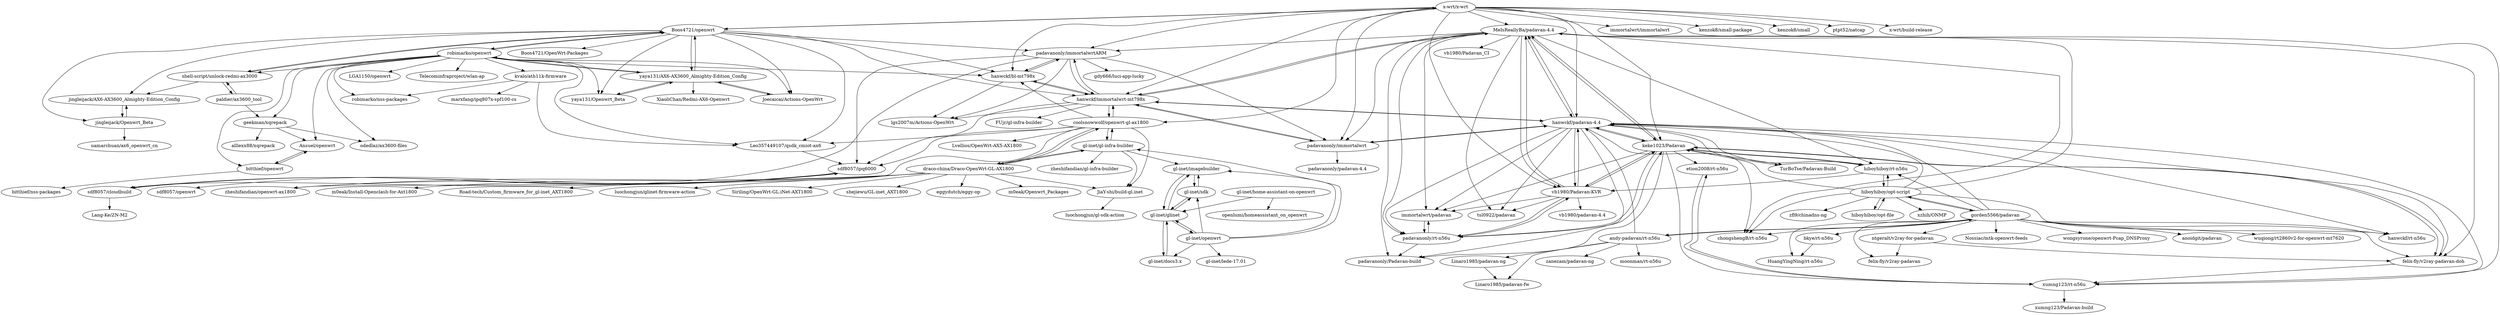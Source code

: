 digraph G {
"etion2008/rt-n56u" -> "xumng123/rt-n56u"
"Boos4721/openwrt" -> "robimarko/openwrt"
"Boos4721/openwrt" -> "yaya131/AX6-AX3600_Almighty-Edition_Config"
"Boos4721/openwrt" -> "jingleijack/AX6-AX3600_Almighty-Edition_Config"
"Boos4721/openwrt" -> "shell-script/unlock-redmi-ax3000"
"Boos4721/openwrt" -> "yaya131/Openwrt_Beta"
"Boos4721/openwrt" -> "Boos4721/OpenWrt-Packages"
"Boos4721/openwrt" -> "Leo357449107/qsdk_cmiot-ax6"
"Boos4721/openwrt" -> "padavanonly/immortalwrtARM"
"Boos4721/openwrt" -> "jingleijack/Openwrt_Beta"
"Boos4721/openwrt" -> "Joecaicai/Actions-OpenWrt"
"Boos4721/openwrt" -> "hanwckf/bl-mt798x"
"Boos4721/openwrt" -> "x-wrt/x-wrt"
"Boos4721/openwrt" -> "hanwckf/immortalwrt-mt798x"
"MeIsReallyBa/padavan-4.4" -> "hanwckf/padavan-4.4"
"MeIsReallyBa/padavan-4.4" -> "keke1023/Padavan"
"MeIsReallyBa/padavan-4.4" -> "vb1980/Padavan-KVR"
"MeIsReallyBa/padavan-4.4" -> "padavanonly/rt-n56u"
"MeIsReallyBa/padavan-4.4" -> "tsl0922/padavan"
"MeIsReallyBa/padavan-4.4" -> "padavanonly/Padavan-build"
"MeIsReallyBa/padavan-4.4" -> "immortalwrt/padavan"
"MeIsReallyBa/padavan-4.4" -> "padavanonly/immortalwrt"
"MeIsReallyBa/padavan-4.4" -> "hanwckf/immortalwrt-mt798x"
"MeIsReallyBa/padavan-4.4" -> "xumng123/rt-n56u"
"MeIsReallyBa/padavan-4.4" -> "vb1980/Padavan_CI"
"MeIsReallyBa/padavan-4.4" -> "felix-fly/v2ray-padavan-doh"
"MeIsReallyBa/padavan-4.4" -> "chongshengB/rt-n56u" ["e"=1]
"MeIsReallyBa/padavan-4.4" -> "hiboyhiboy/rt-n56u"
"MeIsReallyBa/padavan-4.4" -> "padavanonly/immortalwrtARM"
"felix-fly/v2ray-padavan-doh" -> "xumng123/rt-n56u"
"felix-fly/v2ray-padavan-doh" -> "keke1023/Padavan"
"keke1023/Padavan" -> "vb1980/Padavan-KVR"
"keke1023/Padavan" -> "MeIsReallyBa/padavan-4.4"
"keke1023/Padavan" -> "padavanonly/rt-n56u"
"keke1023/Padavan" -> "hanwckf/padavan-4.4"
"keke1023/Padavan" -> "xumng123/rt-n56u"
"keke1023/Padavan" -> "immortalwrt/padavan"
"keke1023/Padavan" -> "felix-fly/v2ray-padavan-doh"
"keke1023/Padavan" -> "etion2008/rt-n56u"
"keke1023/Padavan" -> "padavanonly/Padavan-build"
"keke1023/Padavan" -> "TurBoTse/Padavan-Build"
"keke1023/Padavan" -> "hiboyhiboy/rt-n56u"
"padavanonly/immortalwrtARM" -> "hanwckf/immortalwrt-mt798x"
"padavanonly/immortalwrtARM" -> "hanwckf/bl-mt798x"
"padavanonly/immortalwrtARM" -> "lgs2007m/Actions-OpenWrt"
"padavanonly/immortalwrtARM" -> "gdy666/luci-app-lucky" ["e"=1]
"padavanonly/immortalwrtARM" -> "sdf8057/ipq6000"
"padavanonly/immortalwrtARM" -> "sdf8057/cloudbuild"
"padavanonly/immortalwrtARM" -> "padavanonly/immortalwrt"
"sdf8057/cloudbuild" -> "sdf8057/ipq6000"
"sdf8057/cloudbuild" -> "Lang-Ke/ZN-M2"
"sdf8057/ipq6000" -> "sdf8057/cloudbuild"
"sdf8057/ipq6000" -> "zheshifandian/openwrt-ax1800"
"sdf8057/ipq6000" -> "sdf8057/openwrt"
"shell-script/unlock-redmi-ax3000" -> "paldier/ax3600_tool"
"shell-script/unlock-redmi-ax3000" -> "Boos4721/openwrt"
"shell-script/unlock-redmi-ax3000" -> "jingleijack/AX6-AX3600_Almighty-Edition_Config"
"xumng123/rt-n56u" -> "etion2008/rt-n56u"
"xumng123/rt-n56u" -> "xumng123/Padavan-build"
"yaya131/Openwrt_Beta" -> "yaya131/AX6-AX3600_Almighty-Edition_Config"
"hiboyhiboy/rt-n56u" -> "hiboyhiboy/opt-script"
"hiboyhiboy/rt-n56u" -> "vb1980/Padavan-KVR"
"hiboyhiboy/rt-n56u" -> "keke1023/Padavan"
"hanwckf/immortalwrt-mt798x" -> "padavanonly/immortalwrtARM"
"hanwckf/immortalwrt-mt798x" -> "hanwckf/bl-mt798x"
"hanwckf/immortalwrt-mt798x" -> "lgs2007m/Actions-OpenWrt"
"hanwckf/immortalwrt-mt798x" -> "padavanonly/immortalwrt"
"hanwckf/immortalwrt-mt798x" -> "hanwckf/padavan-4.4"
"hanwckf/immortalwrt-mt798x" -> "sdf8057/ipq6000"
"hanwckf/immortalwrt-mt798x" -> "FUjr/gl-infra-builder"
"hanwckf/immortalwrt-mt798x" -> "coolsnowwolf/openwrt-gl-ax1800"
"hanwckf/immortalwrt-mt798x" -> "MeIsReallyBa/padavan-4.4"
"gl-inet/gl-infra-builder" -> "draco-china/Draco-OpenWrt-GL-AX1800"
"gl-inet/gl-infra-builder" -> "JiaY-shi/build-gl.inet"
"gl-inet/gl-infra-builder" -> "zheshifandian/gl-infra-builder"
"gl-inet/gl-infra-builder" -> "gl-inet/imagebuilder"
"gl-inet/gl-infra-builder" -> "coolsnowwolf/openwrt-gl-ax1800"
"coolsnowwolf/openwrt-gl-ax1800" -> "draco-china/Draco-OpenWrt-GL-AX1800"
"coolsnowwolf/openwrt-gl-ax1800" -> "sdf8057/ipq6000"
"coolsnowwolf/openwrt-gl-ax1800" -> "zheshifandian/openwrt-ax1800"
"coolsnowwolf/openwrt-gl-ax1800" -> "hanwckf/immortalwrt-mt798x"
"coolsnowwolf/openwrt-gl-ax1800" -> "gl-inet/gl-infra-builder"
"coolsnowwolf/openwrt-gl-ax1800" -> "Leo357449107/qsdk_cmiot-ax6"
"coolsnowwolf/openwrt-gl-ax1800" -> "hanwckf/bl-mt798x"
"coolsnowwolf/openwrt-gl-ax1800" -> "Lvellios/OpenWrt-AX5-AX1800"
"coolsnowwolf/openwrt-gl-ax1800" -> "JiaY-shi/build-gl.inet"
"robimarko/openwrt" -> "Boos4721/openwrt"
"robimarko/openwrt" -> "bitthief/openwrt"
"robimarko/openwrt" -> "yaya131/AX6-AX3600_Almighty-Edition_Config"
"robimarko/openwrt" -> "Ansuel/openwrt"
"robimarko/openwrt" -> "Leo357449107/qsdk_cmiot-ax6"
"robimarko/openwrt" -> "geekman/xqrepack"
"robimarko/openwrt" -> "Joecaicai/Actions-OpenWrt"
"robimarko/openwrt" -> "kvalo/ath11k-firmware"
"robimarko/openwrt" -> "shell-script/unlock-redmi-ax3000"
"robimarko/openwrt" -> "hanwckf/bl-mt798x"
"robimarko/openwrt" -> "LGA1150/openwrt"
"robimarko/openwrt" -> "yaya131/Openwrt_Beta"
"robimarko/openwrt" -> "Telecominfraproject/wlan-ap" ["e"=1]
"robimarko/openwrt" -> "robimarko/nss-packages"
"robimarko/openwrt" -> "odedlaz/ax3600-files"
"x-wrt/x-wrt" -> "immortalwrt/immortalwrt" ["e"=1]
"x-wrt/x-wrt" -> "hanwckf/padavan-4.4"
"x-wrt/x-wrt" -> "padavanonly/immortalwrtARM"
"x-wrt/x-wrt" -> "hanwckf/immortalwrt-mt798x"
"x-wrt/x-wrt" -> "kenzok8/small-package" ["e"=1]
"x-wrt/x-wrt" -> "Boos4721/openwrt"
"x-wrt/x-wrt" -> "MeIsReallyBa/padavan-4.4"
"x-wrt/x-wrt" -> "keke1023/Padavan"
"x-wrt/x-wrt" -> "kenzok8/small" ["e"=1]
"x-wrt/x-wrt" -> "hanwckf/bl-mt798x"
"x-wrt/x-wrt" -> "ptpt52/natcap"
"x-wrt/x-wrt" -> "padavanonly/immortalwrt"
"x-wrt/x-wrt" -> "x-wrt/build-release"
"x-wrt/x-wrt" -> "coolsnowwolf/openwrt-gl-ax1800"
"x-wrt/x-wrt" -> "vb1980/Padavan-KVR"
"paldier/ax3600_tool" -> "shell-script/unlock-redmi-ax3000"
"paldier/ax3600_tool" -> "geekman/xqrepack"
"hanwckf/padavan-4.4" -> "MeIsReallyBa/padavan-4.4"
"hanwckf/padavan-4.4" -> "vb1980/Padavan-KVR"
"hanwckf/padavan-4.4" -> "keke1023/Padavan"
"hanwckf/padavan-4.4" -> "tsl0922/padavan"
"hanwckf/padavan-4.4" -> "padavanonly/rt-n56u"
"hanwckf/padavan-4.4" -> "padavanonly/immortalwrt"
"hanwckf/padavan-4.4" -> "padavanonly/Padavan-build"
"hanwckf/padavan-4.4" -> "hanwckf/immortalwrt-mt798x"
"hanwckf/padavan-4.4" -> "immortalwrt/padavan"
"hanwckf/padavan-4.4" -> "hanwckf/rt-n56u" ["e"=1]
"hanwckf/padavan-4.4" -> "TurBoTse/Padavan-Build"
"hanwckf/padavan-4.4" -> "chongshengB/rt-n56u" ["e"=1]
"hanwckf/padavan-4.4" -> "xumng123/rt-n56u"
"hanwckf/padavan-4.4" -> "felix-fly/v2ray-padavan-doh"
"hanwckf/padavan-4.4" -> "hiboyhiboy/rt-n56u"
"hiboyhiboy/opt-script" -> "hiboyhiboy/opt-file"
"hiboyhiboy/opt-script" -> "hiboyhiboy/rt-n56u"
"hiboyhiboy/opt-script" -> "hanwckf/rt-n56u" ["e"=1]
"hiboyhiboy/opt-script" -> "gorden5566/padavan"
"hiboyhiboy/opt-script" -> "hanwckf/padavan-4.4"
"hiboyhiboy/opt-script" -> "chongshengB/rt-n56u" ["e"=1]
"hiboyhiboy/opt-script" -> "keke1023/Padavan"
"hiboyhiboy/opt-script" -> "MeIsReallyBa/padavan-4.4"
"hiboyhiboy/opt-script" -> "xzhih/ONMP" ["e"=1]
"hiboyhiboy/opt-script" -> "zfl9/chinadns-ng" ["e"=1]
"Ansuel/openwrt" -> "bitthief/openwrt"
"gl-inet/sdk" -> "gl-inet/imagebuilder"
"gl-inet/sdk" -> "gl-inet/glinet"
"hanwckf/bl-mt798x" -> "hanwckf/immortalwrt-mt798x"
"hanwckf/bl-mt798x" -> "padavanonly/immortalwrtARM"
"hanwckf/bl-mt798x" -> "lgs2007m/Actions-OpenWrt"
"kvalo/ath11k-firmware" -> "Leo357449107/qsdk_cmiot-ax6"
"kvalo/ath11k-firmware" -> "robimarko/nss-packages"
"kvalo/ath11k-firmware" -> "marxfang/ipq807x-spf100-cs"
"gorden5566/padavan" -> "andy-padavan/rt-n56u"
"gorden5566/padavan" -> "hanwckf/rt-n56u" ["e"=1]
"gorden5566/padavan" -> "bkye/rt-n56u"
"gorden5566/padavan" -> "HuangYingNing/rt-n56u"
"gorden5566/padavan" -> "ntgeralt/v2ray-for-padavan"
"gorden5566/padavan" -> "Nossiac/mtk-openwrt-feeds" ["e"=1]
"gorden5566/padavan" -> "hiboyhiboy/opt-script"
"gorden5566/padavan" -> "felix-fly/v2ray-padavan"
"gorden5566/padavan" -> "hanwckf/padavan-4.4"
"gorden5566/padavan" -> "chongshengB/rt-n56u" ["e"=1]
"gorden5566/padavan" -> "hiboyhiboy/rt-n56u"
"gorden5566/padavan" -> "felix-fly/v2ray-padavan-doh"
"gorden5566/padavan" -> "wongsyrone/openwrt-Pcap_DNSProxy" ["e"=1]
"gorden5566/padavan" -> "anoidgit/padavan"
"gorden5566/padavan" -> "wuqiong/rt2860v2-for-openwrt-mt7620" ["e"=1]
"vb1980/Padavan-KVR" -> "keke1023/Padavan"
"vb1980/Padavan-KVR" -> "padavanonly/rt-n56u"
"vb1980/Padavan-KVR" -> "hanwckf/padavan-4.4"
"vb1980/Padavan-KVR" -> "immortalwrt/padavan"
"vb1980/Padavan-KVR" -> "MeIsReallyBa/padavan-4.4"
"vb1980/Padavan-KVR" -> "vb1980/padavan-4.4"
"vb1980/Padavan-KVR" -> "tsl0922/padavan"
"geekman/xqrepack" -> "odedlaz/ax3600-files"
"geekman/xqrepack" -> "alllexx88/xqrepack"
"geekman/xqrepack" -> "Ansuel/openwrt"
"gl-inet/home-assistant-on-openwrt" -> "gl-inet/glinet"
"gl-inet/home-assistant-on-openwrt" -> "openlumi/homeassistant_on_openwrt"
"yaya131/AX6-AX3600_Almighty-Edition_Config" -> "yaya131/Openwrt_Beta"
"yaya131/AX6-AX3600_Almighty-Edition_Config" -> "Boos4721/openwrt"
"yaya131/AX6-AX3600_Almighty-Edition_Config" -> "Joecaicai/Actions-OpenWrt"
"yaya131/AX6-AX3600_Almighty-Edition_Config" -> "robimarko/openwrt"
"yaya131/AX6-AX3600_Almighty-Edition_Config" -> "XiaoliChan/Redmi-AX6-Openwrt"
"Leo357449107/qsdk_cmiot-ax6" -> "sdf8057/ipq6000"
"andy-padavan/rt-n56u" -> "gorden5566/padavan"
"andy-padavan/rt-n56u" -> "Linaro1985/padavan-ng"
"andy-padavan/rt-n56u" -> "moonman/rt-n56u"
"andy-padavan/rt-n56u" -> "Linaro1985/padavan-fw"
"andy-padavan/rt-n56u" -> "zanezam/padavan-ng"
"andy-padavan/rt-n56u" -> "hanwckf/padavan-4.4"
"padavanonly/immortalwrt" -> "padavanonly/padavan-4.4"
"padavanonly/immortalwrt" -> "hanwckf/immortalwrt-mt798x"
"padavanonly/immortalwrt" -> "hanwckf/padavan-4.4"
"Joecaicai/Actions-OpenWrt" -> "yaya131/AX6-AX3600_Almighty-Edition_Config"
"ntgeralt/v2ray-for-padavan" -> "felix-fly/v2ray-padavan"
"ntgeralt/v2ray-for-padavan" -> "felix-fly/v2ray-padavan-doh"
"Linaro1985/padavan-ng" -> "Linaro1985/padavan-fw"
"gl-inet/docs3.x" -> "gl-inet/glinet"
"jingleijack/AX6-AX3600_Almighty-Edition_Config" -> "jingleijack/Openwrt_Beta"
"jingleijack/Openwrt_Beta" -> "jingleijack/AX6-AX3600_Almighty-Edition_Config"
"jingleijack/Openwrt_Beta" -> "uamarchuan/ax6_openwrt_cn"
"gl-inet/imagebuilder" -> "gl-inet/sdk"
"gl-inet/imagebuilder" -> "gl-inet/glinet"
"bkye/rt-n56u" -> "HuangYingNing/rt-n56u"
"draco-china/Draco-OpenWrt-GL-AX1800" -> "JiaY-shi/build-gl.inet"
"draco-china/Draco-OpenWrt-GL-AX1800" -> "Road-tech/Custom_firmware_for_gl-inet_AXT1800"
"draco-china/Draco-OpenWrt-GL-AX1800" -> "gl-inet/gl-infra-builder"
"draco-china/Draco-OpenWrt-GL-AX1800" -> "coolsnowwolf/openwrt-gl-ax1800"
"draco-china/Draco-OpenWrt-GL-AX1800" -> "luochongjun/glinet-firmware-action"
"draco-china/Draco-OpenWrt-GL-AX1800" -> "Siriling/OpenWrt-GL.iNet-AXT1800"
"draco-china/Draco-OpenWrt-GL-AX1800" -> "shejiewu/GL-inet_AXT1800"
"draco-china/Draco-OpenWrt-GL-AX1800" -> "eggydutch/eggy-op"
"draco-china/Draco-OpenWrt-GL-AX1800" -> "m0eak/Openwrt_Packages"
"draco-china/Draco-OpenWrt-GL-AX1800" -> "zheshifandian/openwrt-ax1800"
"draco-china/Draco-OpenWrt-GL-AX1800" -> "m0eak/Install-Openclash-for-Axt1800"
"gl-inet/glinet" -> "gl-inet/imagebuilder"
"gl-inet/glinet" -> "gl-inet/openwrt"
"gl-inet/glinet" -> "gl-inet/docs3.x"
"gl-inet/glinet" -> "gl-inet/sdk"
"JiaY-shi/build-gl.inet" -> "luochongjun/gl-sdk-action"
"hiboyhiboy/opt-file" -> "hiboyhiboy/opt-script"
"padavanonly/rt-n56u" -> "immortalwrt/padavan"
"padavanonly/rt-n56u" -> "vb1980/Padavan-KVR"
"padavanonly/rt-n56u" -> "keke1023/Padavan"
"padavanonly/rt-n56u" -> "padavanonly/Padavan-build"
"gl-inet/openwrt" -> "gl-inet/glinet"
"gl-inet/openwrt" -> "gl-inet/imagebuilder"
"gl-inet/openwrt" -> "gl-inet/sdk"
"gl-inet/openwrt" -> "gl-inet/docs3.x"
"gl-inet/openwrt" -> "gl-inet/lede-17.01"
"gl-inet/openwrt" -> "gl-inet/gl-infra-builder"
"immortalwrt/padavan" -> "padavanonly/rt-n56u"
"bitthief/openwrt" -> "bitthief/nss-packages"
"bitthief/openwrt" -> "Ansuel/openwrt"
"etion2008/rt-n56u" ["l"="-36.467,-20.123"]
"xumng123/rt-n56u" ["l"="-36.446,-20.123"]
"Boos4721/openwrt" ["l"="-36.44,-20.253"]
"robimarko/openwrt" ["l"="-36.48,-20.268"]
"yaya131/AX6-AX3600_Almighty-Edition_Config" ["l"="-36.459,-20.263"]
"jingleijack/AX6-AX3600_Almighty-Edition_Config" ["l"="-36.433,-20.298"]
"shell-script/unlock-redmi-ax3000" ["l"="-36.46,-20.3"]
"yaya131/Openwrt_Beta" ["l"="-36.448,-20.276"]
"Boos4721/OpenWrt-Packages" ["l"="-36.414,-20.268"]
"Leo357449107/qsdk_cmiot-ax6" ["l"="-36.426,-20.244"]
"padavanonly/immortalwrtARM" ["l"="-36.412,-20.209"]
"jingleijack/Openwrt_Beta" ["l"="-36.414,-20.297"]
"Joecaicai/Actions-OpenWrt" ["l"="-36.464,-20.28"]
"hanwckf/bl-mt798x" ["l"="-36.421,-20.227"]
"x-wrt/x-wrt" ["l"="-36.434,-20.193"]
"hanwckf/immortalwrt-mt798x" ["l"="-36.405,-20.194"]
"MeIsReallyBa/padavan-4.4" ["l"="-36.414,-20.153"]
"hanwckf/padavan-4.4" ["l"="-36.417,-20.135"]
"keke1023/Padavan" ["l"="-36.433,-20.13"]
"vb1980/Padavan-KVR" ["l"="-36.436,-20.145"]
"padavanonly/rt-n56u" ["l"="-36.43,-20.155"]
"tsl0922/padavan" ["l"="-36.394,-20.15"]
"padavanonly/Padavan-build" ["l"="-36.4,-20.135"]
"immortalwrt/padavan" ["l"="-36.449,-20.148"]
"padavanonly/immortalwrt" ["l"="-36.416,-20.174"]
"vb1980/Padavan_CI" ["l"="-36.37,-20.148"]
"felix-fly/v2ray-padavan-doh" ["l"="-36.404,-20.114"]
"chongshengB/rt-n56u" ["l"="-31.042,-17.341"]
"hiboyhiboy/rt-n56u" ["l"="-36.421,-20.113"]
"TurBoTse/Padavan-Build" ["l"="-36.449,-20.109"]
"lgs2007m/Actions-OpenWrt" ["l"="-36.428,-20.212"]
"gdy666/luci-app-lucky" ["l"="-34.245,-14.001"]
"sdf8057/ipq6000" ["l"="-36.39,-20.227"]
"sdf8057/cloudbuild" ["l"="-36.378,-20.211"]
"Lang-Ke/ZN-M2" ["l"="-36.36,-20.201"]
"zheshifandian/openwrt-ax1800" ["l"="-36.351,-20.238"]
"sdf8057/openwrt" ["l"="-36.389,-20.247"]
"paldier/ax3600_tool" ["l"="-36.483,-20.327"]
"xumng123/Padavan-build" ["l"="-36.477,-20.109"]
"hiboyhiboy/opt-script" ["l"="-36.426,-20.094"]
"FUjr/gl-infra-builder" ["l"="-36.377,-20.184"]
"coolsnowwolf/openwrt-gl-ax1800" ["l"="-36.369,-20.234"]
"gl-inet/gl-infra-builder" ["l"="-36.322,-20.272"]
"draco-china/Draco-OpenWrt-GL-AX1800" ["l"="-36.322,-20.246"]
"JiaY-shi/build-gl.inet" ["l"="-36.345,-20.265"]
"zheshifandian/gl-infra-builder" ["l"="-36.314,-20.291"]
"gl-inet/imagebuilder" ["l"="-36.273,-20.305"]
"Lvellios/OpenWrt-AX5-AX1800" ["l"="-36.339,-20.214"]
"bitthief/openwrt" ["l"="-36.521,-20.267"]
"Ansuel/openwrt" ["l"="-36.519,-20.282"]
"geekman/xqrepack" ["l"="-36.513,-20.306"]
"kvalo/ath11k-firmware" ["l"="-36.485,-20.239"]
"LGA1150/openwrt" ["l"="-36.493,-20.302"]
"Telecominfraproject/wlan-ap" ["l"="-41.067,-17.563"]
"robimarko/nss-packages" ["l"="-36.503,-20.252"]
"odedlaz/ax3600-files" ["l"="-36.505,-20.286"]
"immortalwrt/immortalwrt" ["l"="-31.146,-17.363"]
"kenzok8/small-package" ["l"="-31.153,-17.394"]
"kenzok8/small" ["l"="-31.113,-17.387"]
"ptpt52/natcap" ["l"="-36.48,-20.182"]
"x-wrt/build-release" ["l"="-36.471,-20.202"]
"hanwckf/rt-n56u" ["l"="-31.07,-17.309"]
"hiboyhiboy/opt-file" ["l"="-36.452,-20.072"]
"gorden5566/padavan" ["l"="-36.396,-20.077"]
"xzhih/ONMP" ["l"="-30.896,-17.267"]
"zfl9/chinadns-ng" ["l"="-39.839,-17.595"]
"gl-inet/sdk" ["l"="-36.269,-20.331"]
"gl-inet/glinet" ["l"="-36.254,-20.325"]
"marxfang/ipq807x-spf100-cs" ["l"="-36.515,-20.228"]
"andy-padavan/rt-n56u" ["l"="-36.417,-20.049"]
"bkye/rt-n56u" ["l"="-36.372,-20.044"]
"HuangYingNing/rt-n56u" ["l"="-36.362,-20.059"]
"ntgeralt/v2ray-for-padavan" ["l"="-36.37,-20.095"]
"Nossiac/mtk-openwrt-feeds" ["l"="-41.035,-17.581"]
"felix-fly/v2ray-padavan" ["l"="-36.358,-20.077"]
"wongsyrone/openwrt-Pcap_DNSProxy" ["l"="-39.691,-17.579"]
"anoidgit/padavan" ["l"="-36.388,-20.055"]
"wuqiong/rt2860v2-for-openwrt-mt7620" ["l"="-40.981,-17.464"]
"vb1980/padavan-4.4" ["l"="-36.471,-20.147"]
"alllexx88/xqrepack" ["l"="-36.536,-20.322"]
"gl-inet/home-assistant-on-openwrt" ["l"="-36.222,-20.35"]
"openlumi/homeassistant_on_openwrt" ["l"="-36.2,-20.366"]
"XiaoliChan/Redmi-AX6-Openwrt" ["l"="-36.434,-20.277"]
"Linaro1985/padavan-ng" ["l"="-36.424,-20.006"]
"moonman/rt-n56u" ["l"="-36.446,-20.028"]
"Linaro1985/padavan-fw" ["l"="-36.424,-20.023"]
"zanezam/padavan-ng" ["l"="-36.401,-20.022"]
"padavanonly/padavan-4.4" ["l"="-36.446,-20.173"]
"gl-inet/docs3.x" ["l"="-36.24,-20.311"]
"uamarchuan/ax6_openwrt_cn" ["l"="-36.405,-20.32"]
"Road-tech/Custom_firmware_for_gl-inet_AXT1800" ["l"="-36.287,-20.255"]
"luochongjun/glinet-firmware-action" ["l"="-36.301,-20.247"]
"Siriling/OpenWrt-GL.iNet-AXT1800" ["l"="-36.299,-20.222"]
"shejiewu/GL-inet_AXT1800" ["l"="-36.305,-20.236"]
"eggydutch/eggy-op" ["l"="-36.305,-20.261"]
"m0eak/Openwrt_Packages" ["l"="-36.315,-20.224"]
"m0eak/Install-Openclash-for-Axt1800" ["l"="-36.287,-20.236"]
"gl-inet/openwrt" ["l"="-36.283,-20.317"]
"luochongjun/gl-sdk-action" ["l"="-36.346,-20.293"]
"gl-inet/lede-17.01" ["l"="-36.293,-20.344"]
"bitthief/nss-packages" ["l"="-36.545,-20.267"]
}